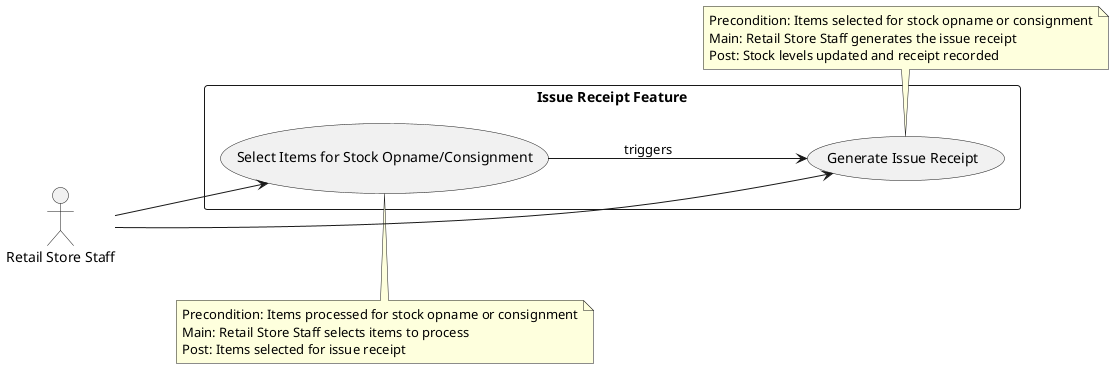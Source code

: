 @startuml
left to right direction

actor "Retail Store Staff" as RetailStoreStaff

rectangle "Issue Receipt Feature" as System {
  usecase "Select Items for Stock Opname/Consignment" as UC_SelectItems
  usecase "Generate Issue Receipt" as UC_GenerateReceipt
}

RetailStoreStaff --> UC_SelectItems
RetailStoreStaff --> UC_GenerateReceipt

UC_SelectItems --> UC_GenerateReceipt : «triggers»

note top of UC_SelectItems
Precondition: Items processed for stock opname or consignment
Main: Retail Store Staff selects items to process
Post: Items selected for issue receipt
end note

note top of UC_GenerateReceipt
Precondition: Items selected for stock opname or consignment
Main: Retail Store Staff generates the issue receipt
Post: Stock levels updated and receipt recorded
end note

@enduml
